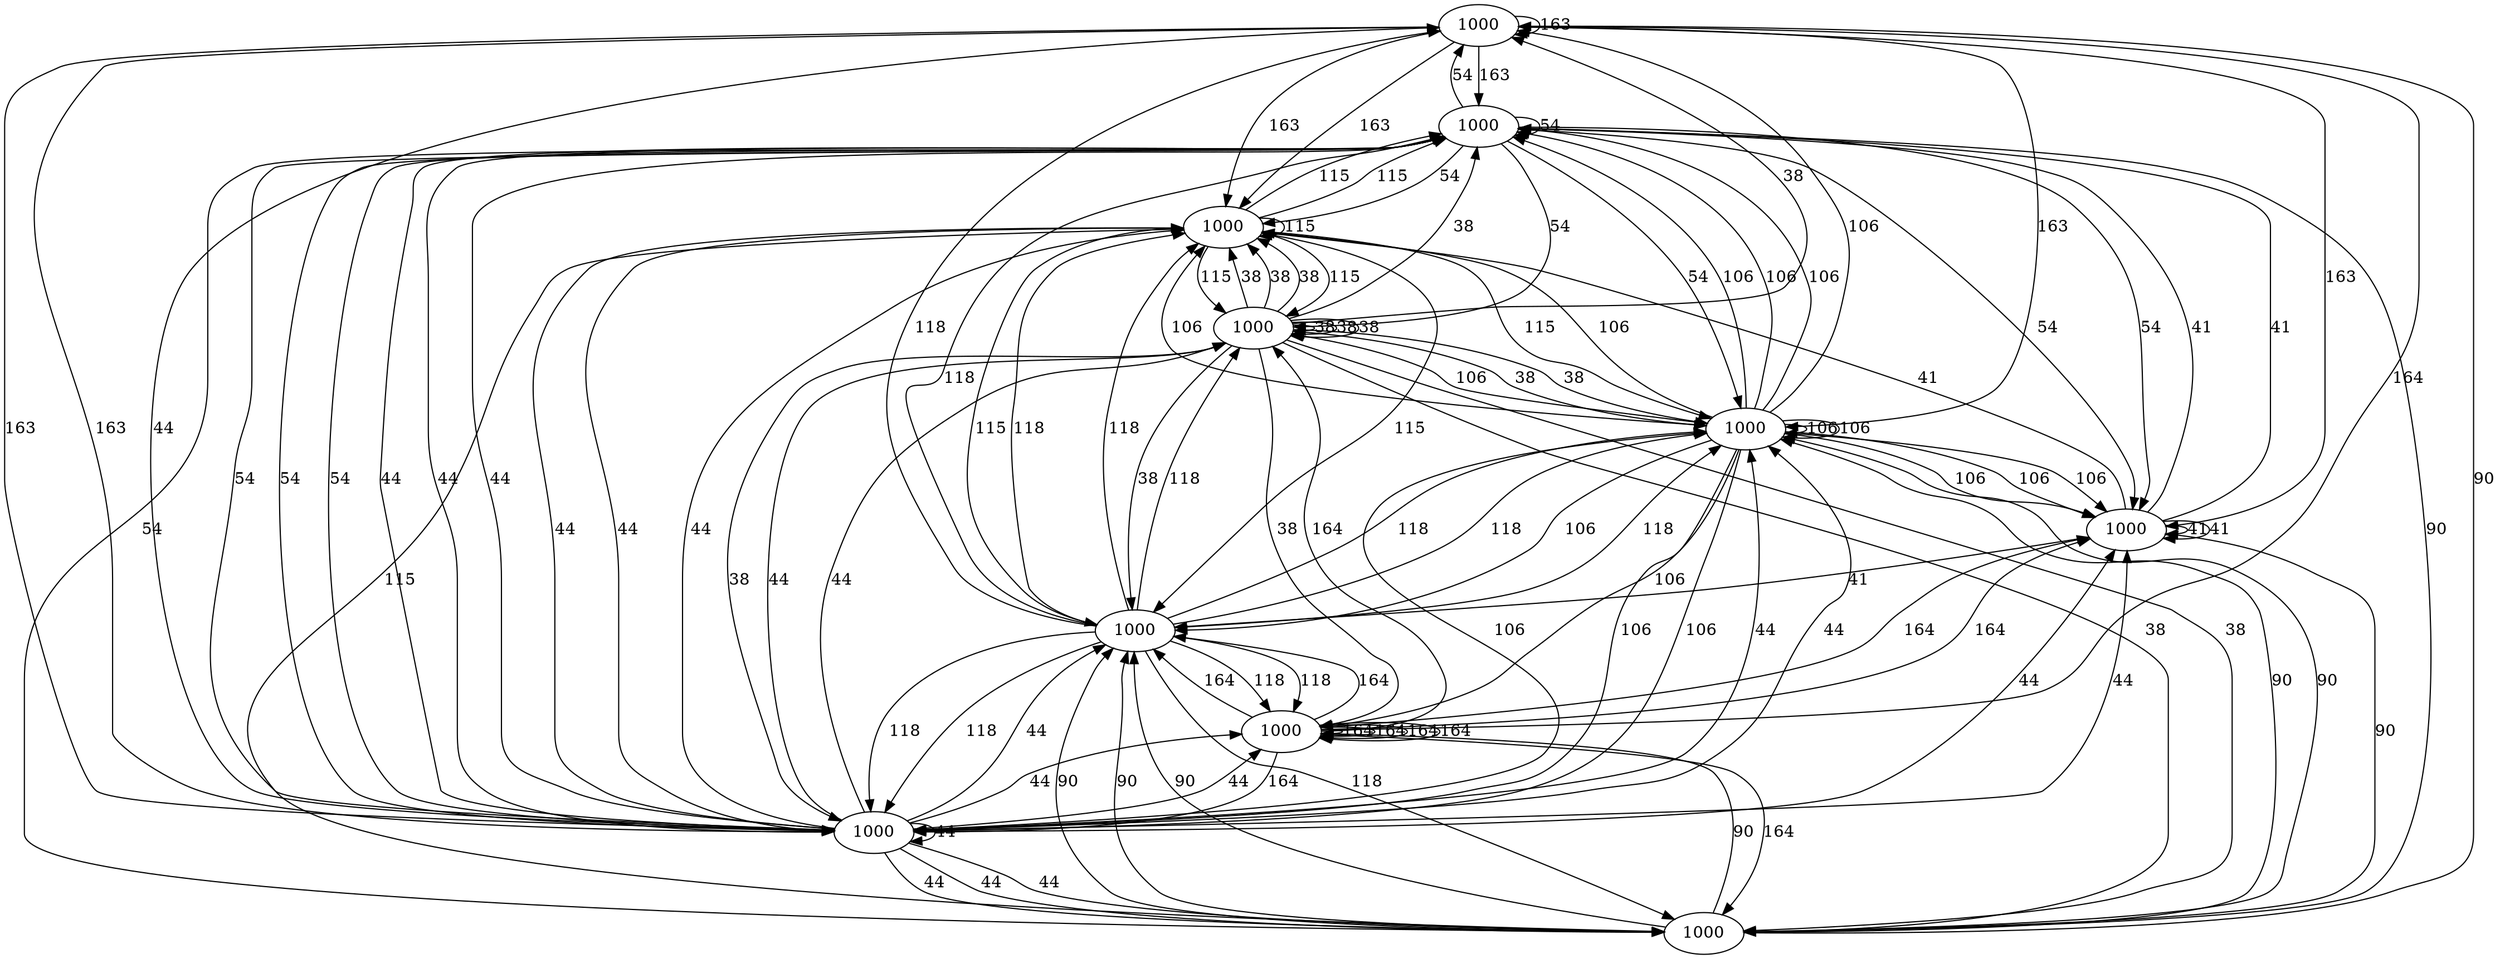 digraph 1602232139386767494 {
1 [label=1000]
2 [label=1000]
3 [label=1000]
4 [label=1000]
5 [label=1000]
6 [label=1000]
7 [label=1000]
8 [label=1000]
9 [label=1000]
10 [label=1000]
1 -> 7 [label=163]
1 -> 3 [label=163]
1 -> 10 [label=163]
1 -> 2 [label=163]
1 -> 3 [label=163]
1 -> 8 [label=163]
1 -> 1 [label=163]
1 -> 10 [label=163]
2 -> 3 [label=54]
2 -> 7 [label=54]
2 -> 2 [label=54]
2 -> 9 [label=54]
2 -> 8 [label=54]
2 -> 10 [label=54]
2 -> 3 [label=54]
2 -> 1 [label=54]
2 -> 3 [label=54]
2 -> 4 [label=54]
2 -> 8 [label=54]
3 -> 9 [label=44]
3 -> 10 [label=44]
3 -> 8 [label=44]
3 -> 4 [label=44]
3 -> 7 [label=44]
3 -> 2 [label=44]
3 -> 3 [label=44]
3 -> 10 [label=44]
3 -> 4 [label=44]
3 -> 2 [label=44]
3 -> 10 [label=44]
3 -> 5 [label=44]
3 -> 8 [label=44]
3 -> 9 [label=44]
3 -> 5 [label=44]
3 -> 6 [label=44]
3 -> 1 [label=44]
3 -> 4 [label=44]
3 -> 7 [label=44]
3 -> 2 [label=44]
4 -> 1 [label=90]
4 -> 7 [label=90]
4 -> 2 [label=90]
4 -> 6 [label=90]
4 -> 6 [label=90]
4 -> 5 [label=90]
4 -> 8 [label=90]
4 -> 7 [label=90]
4 -> 6 [label=90]
5 -> 5 [label=164]
5 -> 6 [label=164]
5 -> 3 [label=164]
5 -> 6 [label=164]
5 -> 5 [label=164]
5 -> 8 [label=164]
5 -> 5 [label=164]
5 -> 5 [label=164]
5 -> 4 [label=164]
5 -> 1 [label=164]
5 -> 8 [label=164]
5 -> 9 [label=164]
6 -> 4 [label=118]
6 -> 2 [label=118]
6 -> 5 [label=118]
6 -> 10 [label=118]
6 -> 3 [label=118]
6 -> 1 [label=118]
6 -> 7 [label=118]
6 -> 9 [label=118]
6 -> 10 [label=118]
6 -> 3 [label=118]
6 -> 7 [label=118]
6 -> 7 [label=118]
6 -> 5 [label=118]
7 -> 9 [label=106]
7 -> 8 [label=106]
7 -> 2 [label=106]
7 -> 8 [label=106]
7 -> 3 [label=106]
7 -> 8 [label=106]
7 -> 3 [label=106]
7 -> 3 [label=106]
7 -> 7 [label=106]
7 -> 2 [label=106]
7 -> 1 [label=106]
7 -> 7 [label=106]
7 -> 2 [label=106]
7 -> 6 [label=106]
7 -> 10 [label=106]
7 -> 5 [label=106]
7 -> 10 [label=106]
8 -> 8 [label=41]
8 -> 2 [label=41]
8 -> 2 [label=41]
8 -> 6 [label=41]
8 -> 10 [label=41]
8 -> 8 [label=41]
9 -> 7 [label=38]
9 -> 6 [label=38]
9 -> 7 [label=38]
9 -> 4 [label=38]
9 -> 10 [label=38]
9 -> 5 [label=38]
9 -> 9 [label=38]
9 -> 2 [label=38]
9 -> 3 [label=38]
9 -> 10 [label=38]
9 -> 4 [label=38]
9 -> 10 [label=38]
9 -> 1 [label=38]
9 -> 9 [label=38]
9 -> 9 [label=38]
10 -> 4 [label=115]
10 -> 9 [label=115]
10 -> 6 [label=115]
10 -> 7 [label=115]
10 -> 2 [label=115]
10 -> 2 [label=115]
10 -> 6 [label=115]
10 -> 10 [label=115]
10 -> 9 [label=115]
}
